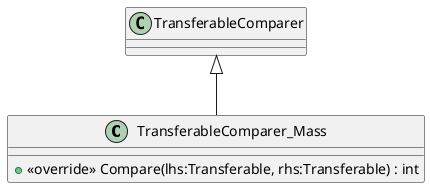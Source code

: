 @startuml
class TransferableComparer_Mass {
    + <<override>> Compare(lhs:Transferable, rhs:Transferable) : int
}
TransferableComparer <|-- TransferableComparer_Mass
@enduml
